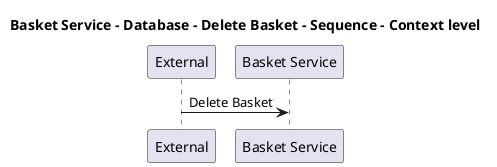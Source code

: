 @startuml

title Basket Service - Database - Delete Basket - Sequence - Context level

participant "External" as C4InterFlow.SoftwareSystems.ExternalSystem
participant "Basket Service" as ECommercePlatform.SoftwareSystems.BasketService

C4InterFlow.SoftwareSystems.ExternalSystem -> ECommercePlatform.SoftwareSystems.BasketService : Delete Basket


@enduml
